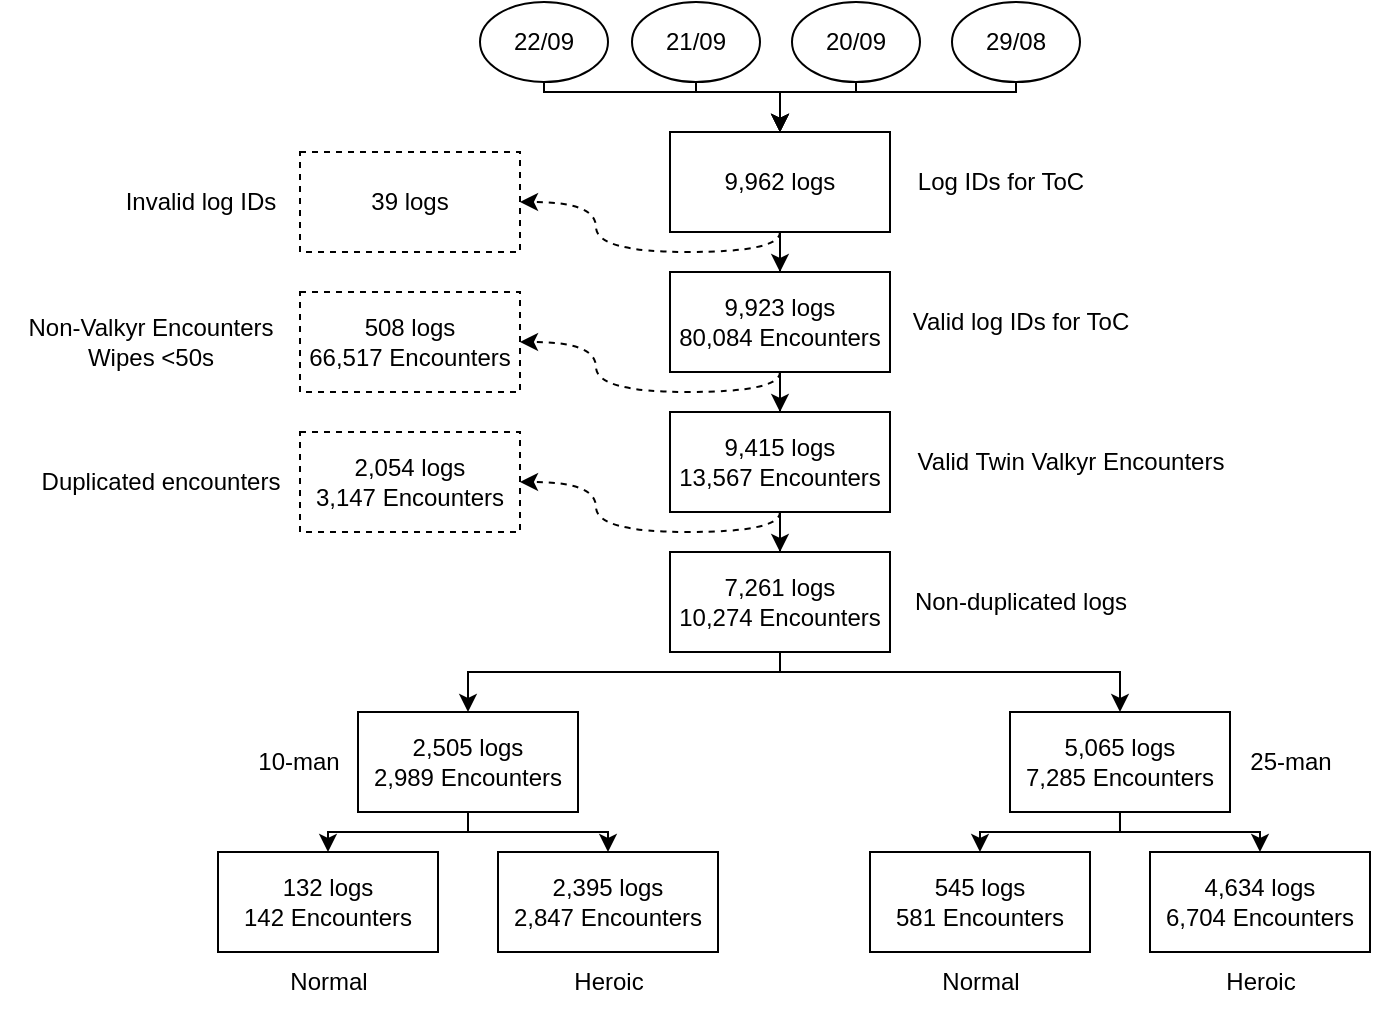 <mxfile version="21.8.2" type="device">
  <diagram name="Página-1" id="ftojBqNl534koxPkQxBM">
    <mxGraphModel dx="1189" dy="751" grid="1" gridSize="10" guides="1" tooltips="1" connect="1" arrows="1" fold="1" page="1" pageScale="1" pageWidth="827" pageHeight="1169" math="0" shadow="0">
      <root>
        <mxCell id="0" />
        <mxCell id="1" parent="0" />
        <mxCell id="ZNlzO_39Yd2g7yUhMewr-13" style="edgeStyle=orthogonalEdgeStyle;rounded=0;orthogonalLoop=1;jettySize=auto;html=1;entryX=0.5;entryY=0;entryDx=0;entryDy=0;" parent="1" source="ZNlzO_39Yd2g7yUhMewr-2" target="ZNlzO_39Yd2g7yUhMewr-9" edge="1">
          <mxGeometry relative="1" as="geometry" />
        </mxCell>
        <mxCell id="ZNlzO_39Yd2g7yUhMewr-14" style="edgeStyle=orthogonalEdgeStyle;rounded=0;orthogonalLoop=1;jettySize=auto;html=1;exitX=0.5;exitY=1;exitDx=0;exitDy=0;entryX=1;entryY=0.5;entryDx=0;entryDy=0;dashed=1;curved=1;" parent="1" source="ZNlzO_39Yd2g7yUhMewr-2" target="ZNlzO_39Yd2g7yUhMewr-7" edge="1">
          <mxGeometry relative="1" as="geometry">
            <mxPoint x="290" y="155" as="targetPoint" />
            <Array as="points">
              <mxPoint x="390" y="195" />
              <mxPoint x="298" y="195" />
              <mxPoint x="298" y="170" />
            </Array>
          </mxGeometry>
        </mxCell>
        <mxCell id="ZNlzO_39Yd2g7yUhMewr-2" value="9,923 logs&lt;br&gt;80,084 Encounters" style="rounded=0;whiteSpace=wrap;html=1;" parent="1" vertex="1">
          <mxGeometry x="335" y="135" width="110" height="50" as="geometry" />
        </mxCell>
        <mxCell id="ZNlzO_39Yd2g7yUhMewr-12" style="edgeStyle=orthogonalEdgeStyle;rounded=0;orthogonalLoop=1;jettySize=auto;html=1;entryX=0.5;entryY=0;entryDx=0;entryDy=0;" parent="1" source="ZNlzO_39Yd2g7yUhMewr-6" target="ZNlzO_39Yd2g7yUhMewr-2" edge="1">
          <mxGeometry relative="1" as="geometry" />
        </mxCell>
        <mxCell id="ZNlzO_39Yd2g7yUhMewr-6" value="9,962 logs" style="rounded=0;whiteSpace=wrap;html=1;" parent="1" vertex="1">
          <mxGeometry x="335" y="65" width="110" height="50" as="geometry" />
        </mxCell>
        <mxCell id="ZNlzO_39Yd2g7yUhMewr-7" value="508 logs&lt;br&gt;66,517 Encounters" style="rounded=0;whiteSpace=wrap;html=1;dashed=1;" parent="1" vertex="1">
          <mxGeometry x="150" y="145" width="110" height="50" as="geometry" />
        </mxCell>
        <mxCell id="ZNlzO_39Yd2g7yUhMewr-19" style="edgeStyle=orthogonalEdgeStyle;rounded=0;orthogonalLoop=1;jettySize=auto;html=1;entryX=1;entryY=0.5;entryDx=0;entryDy=0;exitX=0.5;exitY=1;exitDx=0;exitDy=0;dashed=1;curved=1;" parent="1" source="ZNlzO_39Yd2g7yUhMewr-9" target="ZNlzO_39Yd2g7yUhMewr-11" edge="1">
          <mxGeometry relative="1" as="geometry">
            <Array as="points">
              <mxPoint x="390" y="265" />
              <mxPoint x="298" y="265" />
              <mxPoint x="298" y="240" />
            </Array>
          </mxGeometry>
        </mxCell>
        <mxCell id="ZNlzO_39Yd2g7yUhMewr-20" style="edgeStyle=orthogonalEdgeStyle;rounded=0;orthogonalLoop=1;jettySize=auto;html=1;entryX=0.5;entryY=0;entryDx=0;entryDy=0;" parent="1" source="ZNlzO_39Yd2g7yUhMewr-9" target="ZNlzO_39Yd2g7yUhMewr-10" edge="1">
          <mxGeometry relative="1" as="geometry" />
        </mxCell>
        <mxCell id="ZNlzO_39Yd2g7yUhMewr-9" value="9,415 logs&lt;br style=&quot;border-color: var(--border-color);&quot;&gt;13,567 Encounters" style="rounded=0;whiteSpace=wrap;html=1;" parent="1" vertex="1">
          <mxGeometry x="335" y="205" width="110" height="50" as="geometry" />
        </mxCell>
        <mxCell id="ZNlzO_39Yd2g7yUhMewr-23" style="edgeStyle=orthogonalEdgeStyle;rounded=0;orthogonalLoop=1;jettySize=auto;html=1;entryX=0.5;entryY=0;entryDx=0;entryDy=0;" parent="1" source="ZNlzO_39Yd2g7yUhMewr-10" target="ZNlzO_39Yd2g7yUhMewr-21" edge="1">
          <mxGeometry relative="1" as="geometry">
            <Array as="points">
              <mxPoint x="390" y="335" />
              <mxPoint x="234" y="335" />
            </Array>
          </mxGeometry>
        </mxCell>
        <mxCell id="ZNlzO_39Yd2g7yUhMewr-24" style="edgeStyle=orthogonalEdgeStyle;rounded=0;orthogonalLoop=1;jettySize=auto;html=1;entryX=0.5;entryY=0;entryDx=0;entryDy=0;" parent="1" source="ZNlzO_39Yd2g7yUhMewr-10" target="ZNlzO_39Yd2g7yUhMewr-22" edge="1">
          <mxGeometry relative="1" as="geometry">
            <Array as="points">
              <mxPoint x="390" y="335" />
              <mxPoint x="560" y="335" />
            </Array>
          </mxGeometry>
        </mxCell>
        <mxCell id="ZNlzO_39Yd2g7yUhMewr-10" value="7,261 logs&lt;br style=&quot;border-color: var(--border-color);&quot;&gt;10,274 Encounters" style="rounded=0;whiteSpace=wrap;html=1;" parent="1" vertex="1">
          <mxGeometry x="335" y="275" width="110" height="50" as="geometry" />
        </mxCell>
        <mxCell id="ZNlzO_39Yd2g7yUhMewr-11" value="2,054 logs&lt;br&gt;3,147 Encounters" style="rounded=0;whiteSpace=wrap;html=1;dashed=1;" parent="1" vertex="1">
          <mxGeometry x="150" y="215" width="110" height="50" as="geometry" />
        </mxCell>
        <mxCell id="ZNlzO_39Yd2g7yUhMewr-15" value="Log IDs for ToC" style="text;html=1;align=center;verticalAlign=middle;resizable=0;points=[];autosize=1;strokeColor=none;fillColor=none;" parent="1" vertex="1">
          <mxGeometry x="445" y="75" width="110" height="30" as="geometry" />
        </mxCell>
        <mxCell id="ZNlzO_39Yd2g7yUhMewr-16" value="Valid log IDs for ToC" style="text;html=1;align=center;verticalAlign=middle;resizable=0;points=[];autosize=1;strokeColor=none;fillColor=none;" parent="1" vertex="1">
          <mxGeometry x="445" y="145" width="130" height="30" as="geometry" />
        </mxCell>
        <mxCell id="ZNlzO_39Yd2g7yUhMewr-17" value="Valid Twin Valkyr Encounters" style="text;html=1;align=center;verticalAlign=middle;resizable=0;points=[];autosize=1;strokeColor=none;fillColor=none;" parent="1" vertex="1">
          <mxGeometry x="445" y="215" width="180" height="30" as="geometry" />
        </mxCell>
        <mxCell id="ZNlzO_39Yd2g7yUhMewr-18" value="Non-duplicated logs" style="text;html=1;align=center;verticalAlign=middle;resizable=0;points=[];autosize=1;strokeColor=none;fillColor=none;" parent="1" vertex="1">
          <mxGeometry x="445" y="285" width="130" height="30" as="geometry" />
        </mxCell>
        <mxCell id="ZNlzO_39Yd2g7yUhMewr-32" style="edgeStyle=orthogonalEdgeStyle;rounded=0;orthogonalLoop=1;jettySize=auto;html=1;entryX=0.5;entryY=0;entryDx=0;entryDy=0;" parent="1" source="ZNlzO_39Yd2g7yUhMewr-21" target="ZNlzO_39Yd2g7yUhMewr-27" edge="1">
          <mxGeometry relative="1" as="geometry">
            <Array as="points">
              <mxPoint x="234" y="415" />
              <mxPoint x="164" y="415" />
            </Array>
          </mxGeometry>
        </mxCell>
        <mxCell id="ZNlzO_39Yd2g7yUhMewr-33" style="edgeStyle=orthogonalEdgeStyle;rounded=0;orthogonalLoop=1;jettySize=auto;html=1;entryX=0.5;entryY=0;entryDx=0;entryDy=0;" parent="1" source="ZNlzO_39Yd2g7yUhMewr-21" target="ZNlzO_39Yd2g7yUhMewr-28" edge="1">
          <mxGeometry relative="1" as="geometry">
            <Array as="points">
              <mxPoint x="234" y="415" />
              <mxPoint x="304" y="415" />
            </Array>
          </mxGeometry>
        </mxCell>
        <mxCell id="ZNlzO_39Yd2g7yUhMewr-21" value="2,505 logs&lt;br style=&quot;border-color: var(--border-color);&quot;&gt;2,989 Encounters" style="rounded=0;whiteSpace=wrap;html=1;" parent="1" vertex="1">
          <mxGeometry x="179" y="355" width="110" height="50" as="geometry" />
        </mxCell>
        <mxCell id="ZNlzO_39Yd2g7yUhMewr-22" value="5,065 logs&lt;br style=&quot;border-color: var(--border-color);&quot;&gt;7,285 Encounters" style="rounded=0;whiteSpace=wrap;html=1;" parent="1" vertex="1">
          <mxGeometry x="505" y="355" width="110" height="50" as="geometry" />
        </mxCell>
        <mxCell id="ZNlzO_39Yd2g7yUhMewr-25" value="25-man" style="text;html=1;align=center;verticalAlign=middle;resizable=0;points=[];autosize=1;strokeColor=none;fillColor=none;" parent="1" vertex="1">
          <mxGeometry x="615" y="365" width="60" height="30" as="geometry" />
        </mxCell>
        <mxCell id="ZNlzO_39Yd2g7yUhMewr-26" value="10-man" style="text;html=1;align=center;verticalAlign=middle;resizable=0;points=[];autosize=1;strokeColor=none;fillColor=none;" parent="1" vertex="1">
          <mxGeometry x="119" y="365" width="60" height="30" as="geometry" />
        </mxCell>
        <mxCell id="ZNlzO_39Yd2g7yUhMewr-27" value="132 logs&lt;br style=&quot;border-color: var(--border-color);&quot;&gt;142 Encounters" style="rounded=0;whiteSpace=wrap;html=1;" parent="1" vertex="1">
          <mxGeometry x="109" y="425" width="110" height="50" as="geometry" />
        </mxCell>
        <mxCell id="ZNlzO_39Yd2g7yUhMewr-28" value="2,395 logs&lt;br style=&quot;border-color: var(--border-color);&quot;&gt;2,847 Encounters" style="rounded=0;whiteSpace=wrap;html=1;" parent="1" vertex="1">
          <mxGeometry x="249" y="425" width="110" height="50" as="geometry" />
        </mxCell>
        <mxCell id="ZNlzO_39Yd2g7yUhMewr-29" value="545 logs&lt;br style=&quot;border-color: var(--border-color);&quot;&gt;581 Encounters" style="rounded=0;whiteSpace=wrap;html=1;" parent="1" vertex="1">
          <mxGeometry x="435" y="425" width="110" height="50" as="geometry" />
        </mxCell>
        <mxCell id="ZNlzO_39Yd2g7yUhMewr-30" value="4,634 logs&lt;br style=&quot;border-color: var(--border-color);&quot;&gt;6,704 Encounters" style="rounded=0;whiteSpace=wrap;html=1;" parent="1" vertex="1">
          <mxGeometry x="575" y="425" width="110" height="50" as="geometry" />
        </mxCell>
        <mxCell id="ZNlzO_39Yd2g7yUhMewr-34" style="edgeStyle=orthogonalEdgeStyle;rounded=0;orthogonalLoop=1;jettySize=auto;html=1;entryX=0.5;entryY=0;entryDx=0;entryDy=0;" parent="1" edge="1">
          <mxGeometry relative="1" as="geometry">
            <mxPoint x="559.99" y="405" as="sourcePoint" />
            <mxPoint x="489.99" y="425" as="targetPoint" />
            <Array as="points">
              <mxPoint x="559.99" y="415" />
              <mxPoint x="489.99" y="415" />
            </Array>
          </mxGeometry>
        </mxCell>
        <mxCell id="ZNlzO_39Yd2g7yUhMewr-35" style="edgeStyle=orthogonalEdgeStyle;rounded=0;orthogonalLoop=1;jettySize=auto;html=1;entryX=0.5;entryY=0;entryDx=0;entryDy=0;" parent="1" edge="1">
          <mxGeometry relative="1" as="geometry">
            <mxPoint x="559.99" y="405" as="sourcePoint" />
            <mxPoint x="629.99" y="425" as="targetPoint" />
            <Array as="points">
              <mxPoint x="559.99" y="415" />
              <mxPoint x="629.99" y="415" />
            </Array>
          </mxGeometry>
        </mxCell>
        <mxCell id="ZNlzO_39Yd2g7yUhMewr-36" value="Normal" style="text;html=1;align=center;verticalAlign=middle;resizable=0;points=[];autosize=1;strokeColor=none;fillColor=none;" parent="1" vertex="1">
          <mxGeometry x="134" y="475" width="60" height="30" as="geometry" />
        </mxCell>
        <mxCell id="ZNlzO_39Yd2g7yUhMewr-37" value="Heroic" style="text;html=1;align=center;verticalAlign=middle;resizable=0;points=[];autosize=1;strokeColor=none;fillColor=none;" parent="1" vertex="1">
          <mxGeometry x="600" y="475" width="60" height="30" as="geometry" />
        </mxCell>
        <mxCell id="ZNlzO_39Yd2g7yUhMewr-38" value="Heroic" style="text;html=1;align=center;verticalAlign=middle;resizable=0;points=[];autosize=1;strokeColor=none;fillColor=none;" parent="1" vertex="1">
          <mxGeometry x="274" y="475" width="60" height="30" as="geometry" />
        </mxCell>
        <mxCell id="ZNlzO_39Yd2g7yUhMewr-39" value="Normal" style="text;html=1;align=center;verticalAlign=middle;resizable=0;points=[];autosize=1;strokeColor=none;fillColor=none;" parent="1" vertex="1">
          <mxGeometry x="460" y="475" width="60" height="30" as="geometry" />
        </mxCell>
        <mxCell id="W-QhxvlR7g6o5nvrkT6P-4" style="edgeStyle=orthogonalEdgeStyle;rounded=0;orthogonalLoop=1;jettySize=auto;html=1;exitX=0.5;exitY=1;exitDx=0;exitDy=0;entryX=1;entryY=0.5;entryDx=0;entryDy=0;dashed=1;curved=1;" parent="1" target="W-QhxvlR7g6o5nvrkT6P-5" edge="1">
          <mxGeometry relative="1" as="geometry">
            <mxPoint x="290" y="85" as="targetPoint" />
            <Array as="points">
              <mxPoint x="390" y="125" />
              <mxPoint x="298" y="125" />
              <mxPoint x="298" y="100" />
            </Array>
            <mxPoint x="390" y="115" as="sourcePoint" />
          </mxGeometry>
        </mxCell>
        <mxCell id="W-QhxvlR7g6o5nvrkT6P-5" value="39 logs" style="rounded=0;whiteSpace=wrap;html=1;dashed=1;" parent="1" vertex="1">
          <mxGeometry x="150" y="75" width="110" height="50" as="geometry" />
        </mxCell>
        <mxCell id="W-QhxvlR7g6o5nvrkT6P-6" value="Invalid log IDs" style="text;html=1;align=center;verticalAlign=middle;resizable=0;points=[];autosize=1;strokeColor=none;fillColor=none;" parent="1" vertex="1">
          <mxGeometry x="50" y="85" width="100" height="30" as="geometry" />
        </mxCell>
        <mxCell id="W-QhxvlR7g6o5nvrkT6P-7" value="Non-Valkyr Encounters&lt;br&gt;Wipes &amp;lt;50s" style="text;html=1;align=center;verticalAlign=middle;resizable=0;points=[];autosize=1;strokeColor=none;fillColor=none;" parent="1" vertex="1">
          <mxGeometry y="150" width="150" height="40" as="geometry" />
        </mxCell>
        <mxCell id="W-QhxvlR7g6o5nvrkT6P-8" value="Duplicated encounters" style="text;html=1;align=center;verticalAlign=middle;resizable=0;points=[];autosize=1;strokeColor=none;fillColor=none;" parent="1" vertex="1">
          <mxGeometry x="10" y="225" width="140" height="30" as="geometry" />
        </mxCell>
        <mxCell id="DSwS3itT0C9dHSm464ZH-9" style="edgeStyle=orthogonalEdgeStyle;rounded=0;orthogonalLoop=1;jettySize=auto;html=1;entryX=0.5;entryY=0;entryDx=0;entryDy=0;" edge="1" parent="1" source="DSwS3itT0C9dHSm464ZH-5" target="ZNlzO_39Yd2g7yUhMewr-6">
          <mxGeometry relative="1" as="geometry">
            <Array as="points">
              <mxPoint x="272" y="45" />
              <mxPoint x="390" y="45" />
            </Array>
          </mxGeometry>
        </mxCell>
        <mxCell id="DSwS3itT0C9dHSm464ZH-5" value="22/09" style="ellipse;whiteSpace=wrap;html=1;" vertex="1" parent="1">
          <mxGeometry x="240" width="64" height="40" as="geometry" />
        </mxCell>
        <mxCell id="DSwS3itT0C9dHSm464ZH-10" style="edgeStyle=orthogonalEdgeStyle;rounded=0;orthogonalLoop=1;jettySize=auto;html=1;entryX=0.5;entryY=0;entryDx=0;entryDy=0;" edge="1" parent="1" source="DSwS3itT0C9dHSm464ZH-6" target="ZNlzO_39Yd2g7yUhMewr-6">
          <mxGeometry relative="1" as="geometry">
            <Array as="points">
              <mxPoint x="348" y="45" />
              <mxPoint x="390" y="45" />
            </Array>
          </mxGeometry>
        </mxCell>
        <mxCell id="DSwS3itT0C9dHSm464ZH-6" value="21/09" style="ellipse;whiteSpace=wrap;html=1;" vertex="1" parent="1">
          <mxGeometry x="316" width="64" height="40" as="geometry" />
        </mxCell>
        <mxCell id="DSwS3itT0C9dHSm464ZH-11" style="edgeStyle=orthogonalEdgeStyle;rounded=0;orthogonalLoop=1;jettySize=auto;html=1;entryX=0.5;entryY=0;entryDx=0;entryDy=0;" edge="1" parent="1" source="DSwS3itT0C9dHSm464ZH-7" target="ZNlzO_39Yd2g7yUhMewr-6">
          <mxGeometry relative="1" as="geometry">
            <Array as="points">
              <mxPoint x="428" y="45" />
              <mxPoint x="390" y="45" />
            </Array>
          </mxGeometry>
        </mxCell>
        <mxCell id="DSwS3itT0C9dHSm464ZH-7" value="20/09" style="ellipse;whiteSpace=wrap;html=1;" vertex="1" parent="1">
          <mxGeometry x="396" width="64" height="40" as="geometry" />
        </mxCell>
        <mxCell id="DSwS3itT0C9dHSm464ZH-12" style="edgeStyle=orthogonalEdgeStyle;rounded=0;orthogonalLoop=1;jettySize=auto;html=1;entryX=0.5;entryY=0;entryDx=0;entryDy=0;" edge="1" parent="1" source="DSwS3itT0C9dHSm464ZH-8" target="ZNlzO_39Yd2g7yUhMewr-6">
          <mxGeometry relative="1" as="geometry">
            <Array as="points">
              <mxPoint x="508" y="45" />
              <mxPoint x="390" y="45" />
            </Array>
          </mxGeometry>
        </mxCell>
        <mxCell id="DSwS3itT0C9dHSm464ZH-8" value="29/08" style="ellipse;whiteSpace=wrap;html=1;" vertex="1" parent="1">
          <mxGeometry x="476" width="64" height="40" as="geometry" />
        </mxCell>
      </root>
    </mxGraphModel>
  </diagram>
</mxfile>
